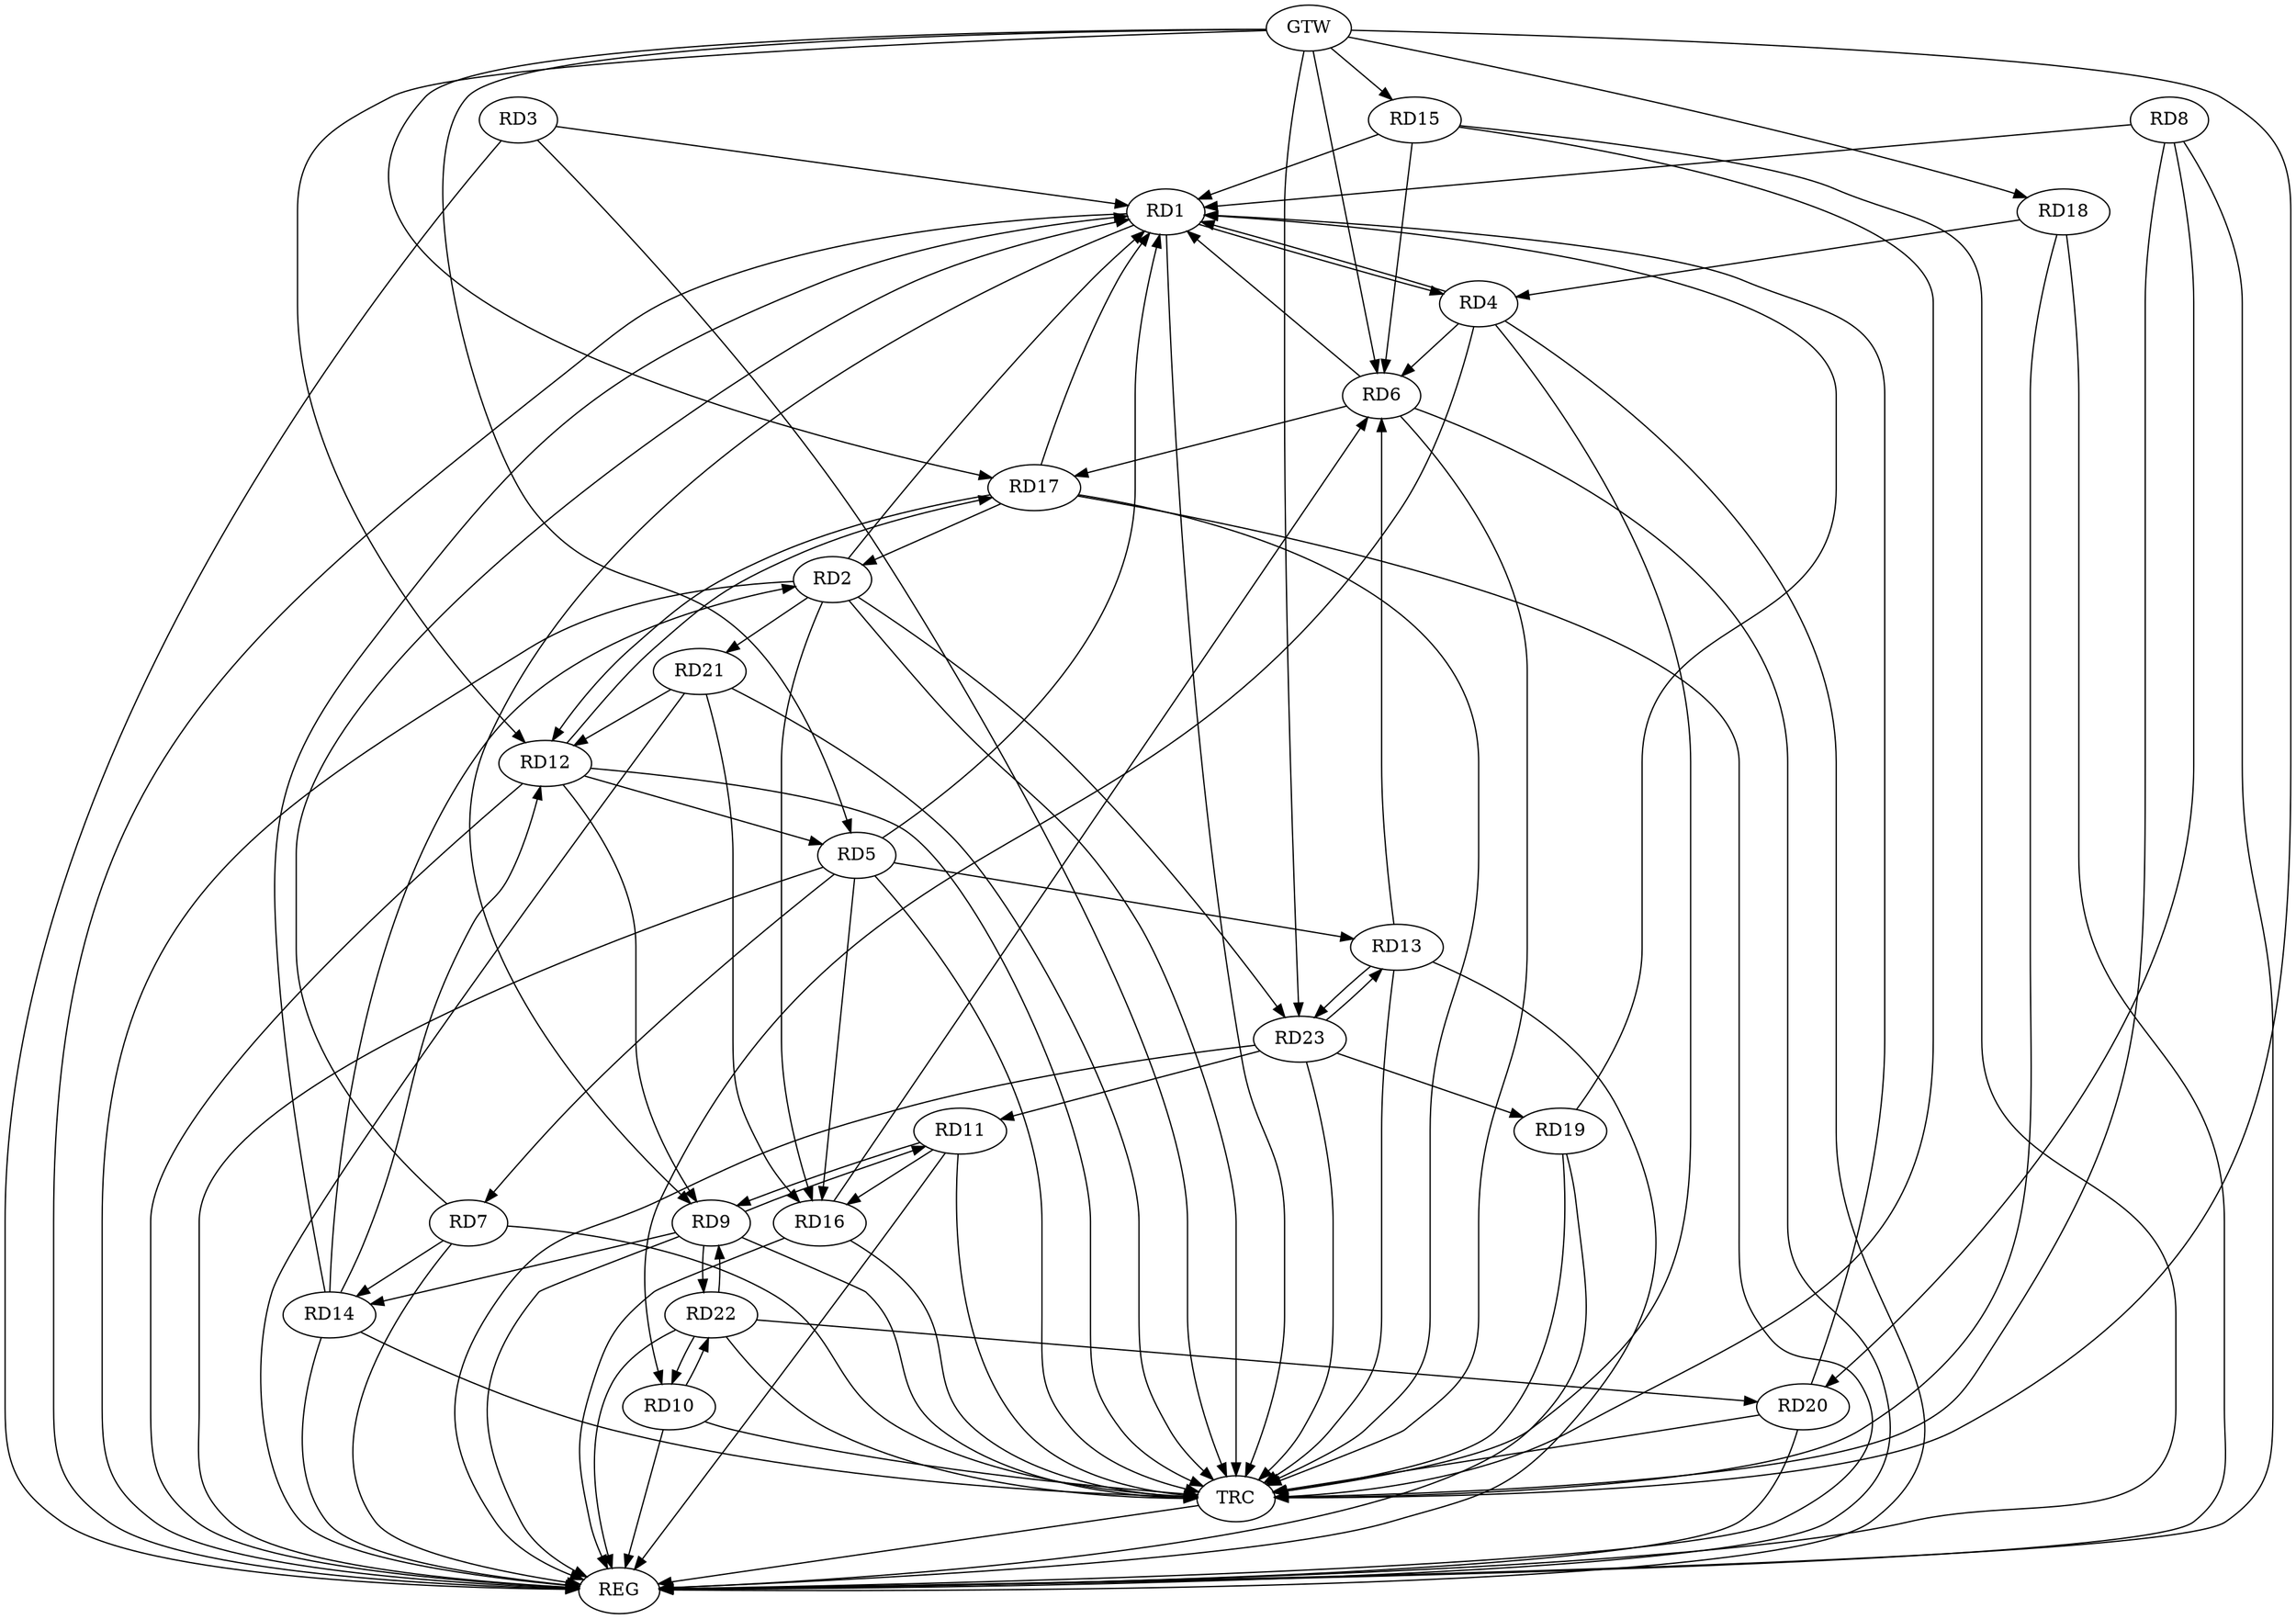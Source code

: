 strict digraph G {
  RD1 [ label="RD1" ];
  RD2 [ label="RD2" ];
  RD3 [ label="RD3" ];
  RD4 [ label="RD4" ];
  RD5 [ label="RD5" ];
  RD6 [ label="RD6" ];
  RD7 [ label="RD7" ];
  RD8 [ label="RD8" ];
  RD9 [ label="RD9" ];
  RD10 [ label="RD10" ];
  RD11 [ label="RD11" ];
  RD12 [ label="RD12" ];
  RD13 [ label="RD13" ];
  RD14 [ label="RD14" ];
  RD15 [ label="RD15" ];
  RD16 [ label="RD16" ];
  RD17 [ label="RD17" ];
  RD18 [ label="RD18" ];
  RD19 [ label="RD19" ];
  RD20 [ label="RD20" ];
  RD21 [ label="RD21" ];
  RD22 [ label="RD22" ];
  RD23 [ label="RD23" ];
  GTW [ label="GTW" ];
  REG [ label="REG" ];
  TRC [ label="TRC" ];
  RD2 -> RD1;
  RD1 -> RD4;
  RD5 -> RD1;
  RD8 -> RD1;
  RD1 -> RD9;
  RD14 -> RD1;
  RD19 -> RD1;
  RD14 -> RD2;
  RD2 -> RD16;
  RD17 -> RD2;
  RD2 -> RD21;
  RD2 -> RD23;
  RD4 -> RD6;
  RD4 -> RD10;
  RD18 -> RD4;
  RD5 -> RD7;
  RD12 -> RD5;
  RD5 -> RD13;
  RD5 -> RD16;
  RD13 -> RD6;
  RD15 -> RD6;
  RD16 -> RD6;
  RD6 -> RD17;
  RD7 -> RD14;
  RD8 -> RD20;
  RD9 -> RD11;
  RD11 -> RD9;
  RD12 -> RD9;
  RD9 -> RD14;
  RD9 -> RD22;
  RD22 -> RD9;
  RD10 -> RD22;
  RD22 -> RD10;
  RD11 -> RD16;
  RD23 -> RD11;
  RD14 -> RD12;
  RD12 -> RD17;
  RD17 -> RD12;
  RD21 -> RD12;
  RD13 -> RD23;
  RD23 -> RD13;
  RD21 -> RD16;
  RD23 -> RD19;
  RD22 -> RD20;
  GTW -> RD12;
  GTW -> RD15;
  GTW -> RD6;
  GTW -> RD17;
  GTW -> RD18;
  GTW -> RD5;
  GTW -> RD23;
  RD1 -> REG;
  RD2 -> REG;
  RD3 -> REG;
  RD4 -> REG;
  RD5 -> REG;
  RD6 -> REG;
  RD7 -> REG;
  RD8 -> REG;
  RD9 -> REG;
  RD10 -> REG;
  RD11 -> REG;
  RD12 -> REG;
  RD13 -> REG;
  RD14 -> REG;
  RD15 -> REG;
  RD16 -> REG;
  RD17 -> REG;
  RD18 -> REG;
  RD19 -> REG;
  RD20 -> REG;
  RD21 -> REG;
  RD22 -> REG;
  RD23 -> REG;
  RD1 -> TRC;
  RD2 -> TRC;
  RD3 -> TRC;
  RD4 -> TRC;
  RD5 -> TRC;
  RD6 -> TRC;
  RD7 -> TRC;
  RD8 -> TRC;
  RD9 -> TRC;
  RD10 -> TRC;
  RD11 -> TRC;
  RD12 -> TRC;
  RD13 -> TRC;
  RD14 -> TRC;
  RD15 -> TRC;
  RD16 -> TRC;
  RD17 -> TRC;
  RD18 -> TRC;
  RD19 -> TRC;
  RD20 -> TRC;
  RD21 -> TRC;
  RD22 -> TRC;
  RD23 -> TRC;
  GTW -> TRC;
  TRC -> REG;
  RD15 -> RD1;
  RD3 -> RD1;
  RD6 -> RD1;
  RD20 -> RD1;
  RD7 -> RD1;
  RD17 -> RD1;
  RD4 -> RD1;
}
